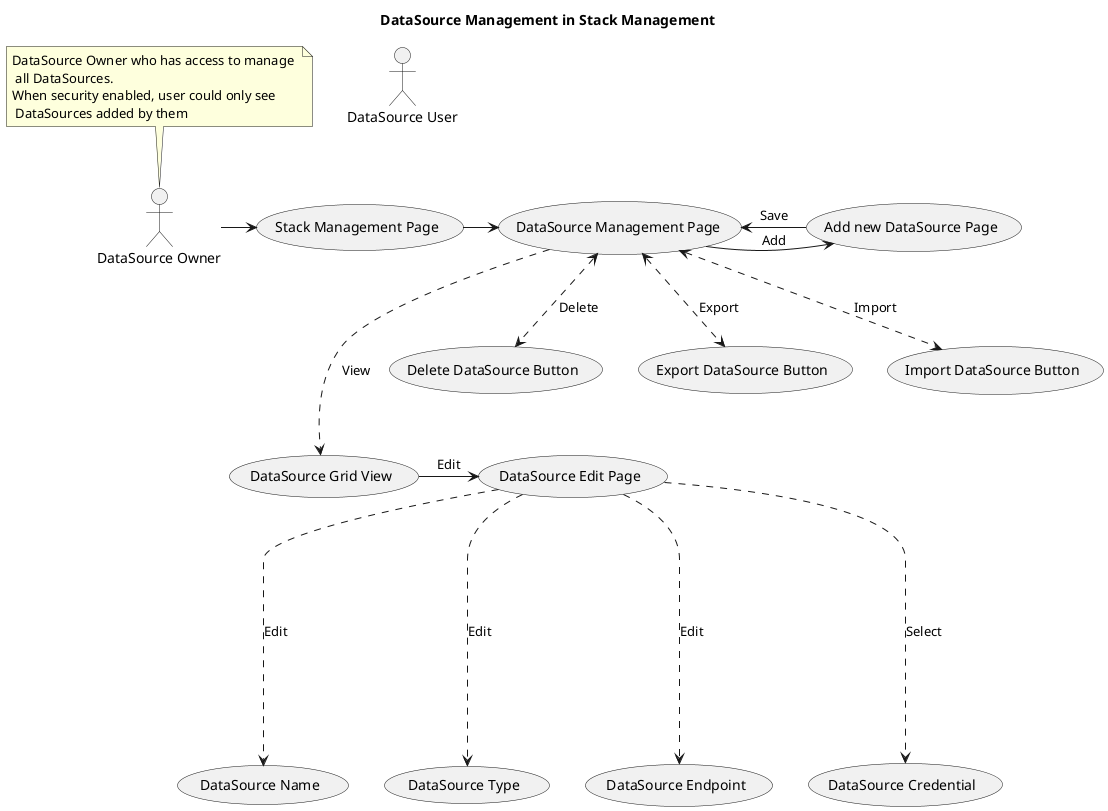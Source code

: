 @startuml 
title DataSource Management in Stack Management


:DataSource Owner: as DSO
:DataSource User: as DSU

(Stack Management Page) as (Page-Stack)
(DataSource Management Page) as (Page-DM)
(Add new DataSource Page) as (Page-AND)
(DataSource Grid View) as (Component-DSG)
(DataSource Edit Page) as (Page-DSEP)
(Delete DataSource Button) as (Component-DelDS)
(Export DataSource Button) as (Component-ExDS)
(Import DataSource Button) as (Component-ImDS)


(DataSource Name) as (Component-DSName)
(DataSource Type) as (Component-DSType)
(DataSource Endpoint) as (Component-DSEndpoint)
(DataSource Credential) as (Component-DSCredential)

DSO -> (Page-Stack)
(Page-Stack) -> (Page-DM)
(Page-DM) -> (Page-AND) : Add
(Page-AND) -> (Page-DM) : Save
(Page-DM) ...> (Component-DSG): View
(Page-DM) <..> (Component-DelDS) : Delete
(Page-DM) <..> (Component-ExDS) : Export
(Page-DM) <..> (Component-ImDS) : Import

(Component-DSG) -> (Page-DSEP): Edit

(Page-DSEP) .....> (Component-DSName) : Edit
(Page-DSEP) .....> (Component-DSType): Edit
(Page-DSEP) .....> (Component-DSEndpoint): Edit
(Page-DSEP) .....> (Component-DSCredential): Select

note top of DSO
  DataSource Owner who has access to manage 
   all DataSources.
  When security enabled, user could only see
   DataSources added by them
end note
@enduml